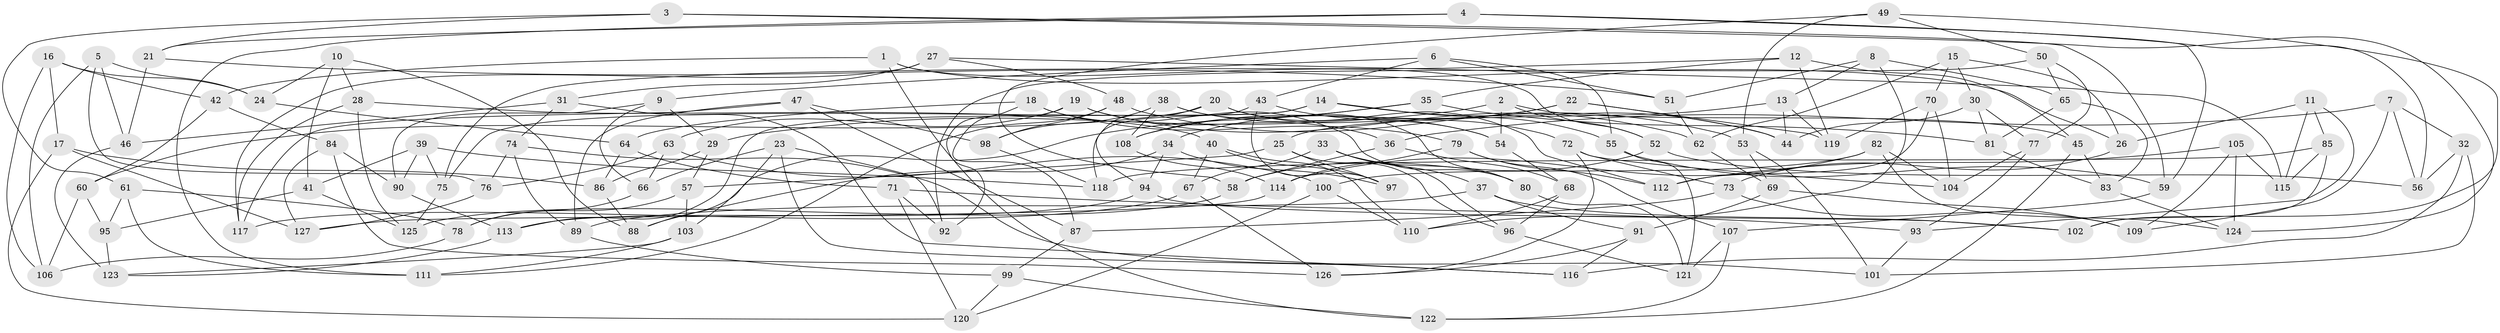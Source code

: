 // Generated by graph-tools (version 1.1) at 2025/38/03/09/25 02:38:08]
// undirected, 127 vertices, 254 edges
graph export_dot {
graph [start="1"]
  node [color=gray90,style=filled];
  1;
  2;
  3;
  4;
  5;
  6;
  7;
  8;
  9;
  10;
  11;
  12;
  13;
  14;
  15;
  16;
  17;
  18;
  19;
  20;
  21;
  22;
  23;
  24;
  25;
  26;
  27;
  28;
  29;
  30;
  31;
  32;
  33;
  34;
  35;
  36;
  37;
  38;
  39;
  40;
  41;
  42;
  43;
  44;
  45;
  46;
  47;
  48;
  49;
  50;
  51;
  52;
  53;
  54;
  55;
  56;
  57;
  58;
  59;
  60;
  61;
  62;
  63;
  64;
  65;
  66;
  67;
  68;
  69;
  70;
  71;
  72;
  73;
  74;
  75;
  76;
  77;
  78;
  79;
  80;
  81;
  82;
  83;
  84;
  85;
  86;
  87;
  88;
  89;
  90;
  91;
  92;
  93;
  94;
  95;
  96;
  97;
  98;
  99;
  100;
  101;
  102;
  103;
  104;
  105;
  106;
  107;
  108;
  109;
  110;
  111;
  112;
  113;
  114;
  115;
  116;
  117;
  118;
  119;
  120;
  121;
  122;
  123;
  124;
  125;
  126;
  127;
  1 -- 122;
  1 -- 42;
  1 -- 52;
  1 -- 26;
  2 -- 54;
  2 -- 45;
  2 -- 29;
  2 -- 52;
  3 -- 61;
  3 -- 124;
  3 -- 21;
  3 -- 59;
  4 -- 56;
  4 -- 59;
  4 -- 21;
  4 -- 111;
  5 -- 24;
  5 -- 46;
  5 -- 106;
  5 -- 76;
  6 -- 43;
  6 -- 51;
  6 -- 55;
  6 -- 9;
  7 -- 109;
  7 -- 56;
  7 -- 32;
  7 -- 36;
  8 -- 65;
  8 -- 51;
  8 -- 110;
  8 -- 13;
  9 -- 90;
  9 -- 29;
  9 -- 66;
  10 -- 41;
  10 -- 28;
  10 -- 88;
  10 -- 24;
  11 -- 93;
  11 -- 115;
  11 -- 85;
  11 -- 26;
  12 -- 119;
  12 -- 75;
  12 -- 45;
  12 -- 35;
  13 -- 44;
  13 -- 119;
  13 -- 25;
  14 -- 75;
  14 -- 55;
  14 -- 44;
  14 -- 113;
  15 -- 26;
  15 -- 30;
  15 -- 70;
  15 -- 62;
  16 -- 42;
  16 -- 24;
  16 -- 106;
  16 -- 17;
  17 -- 86;
  17 -- 120;
  17 -- 127;
  18 -- 64;
  18 -- 80;
  18 -- 92;
  18 -- 79;
  19 -- 63;
  19 -- 62;
  19 -- 87;
  19 -- 36;
  20 -- 112;
  20 -- 94;
  20 -- 54;
  20 -- 60;
  21 -- 46;
  21 -- 51;
  22 -- 119;
  22 -- 44;
  22 -- 34;
  22 -- 108;
  23 -- 116;
  23 -- 103;
  23 -- 92;
  23 -- 66;
  24 -- 64;
  25 -- 57;
  25 -- 97;
  25 -- 96;
  26 -- 73;
  27 -- 117;
  27 -- 31;
  27 -- 48;
  27 -- 115;
  28 -- 40;
  28 -- 125;
  28 -- 117;
  29 -- 57;
  29 -- 86;
  30 -- 77;
  30 -- 44;
  30 -- 81;
  31 -- 46;
  31 -- 116;
  31 -- 74;
  32 -- 56;
  32 -- 101;
  32 -- 116;
  33 -- 80;
  33 -- 67;
  33 -- 96;
  33 -- 37;
  34 -- 88;
  34 -- 97;
  34 -- 94;
  35 -- 108;
  35 -- 81;
  35 -- 88;
  36 -- 58;
  36 -- 68;
  37 -- 89;
  37 -- 102;
  37 -- 91;
  38 -- 98;
  38 -- 108;
  38 -- 80;
  38 -- 54;
  39 -- 118;
  39 -- 75;
  39 -- 90;
  39 -- 41;
  40 -- 97;
  40 -- 67;
  40 -- 110;
  41 -- 95;
  41 -- 125;
  42 -- 60;
  42 -- 84;
  43 -- 72;
  43 -- 118;
  43 -- 97;
  45 -- 83;
  45 -- 122;
  46 -- 123;
  47 -- 87;
  47 -- 117;
  47 -- 98;
  47 -- 89;
  48 -- 98;
  48 -- 53;
  48 -- 111;
  49 -- 102;
  49 -- 58;
  49 -- 53;
  49 -- 50;
  50 -- 92;
  50 -- 65;
  50 -- 77;
  51 -- 62;
  52 -- 56;
  52 -- 58;
  53 -- 101;
  53 -- 69;
  54 -- 68;
  55 -- 121;
  55 -- 59;
  57 -- 78;
  57 -- 103;
  58 -- 125;
  59 -- 107;
  60 -- 95;
  60 -- 106;
  61 -- 111;
  61 -- 95;
  61 -- 78;
  62 -- 69;
  63 -- 66;
  63 -- 76;
  63 -- 100;
  64 -- 71;
  64 -- 86;
  65 -- 81;
  65 -- 83;
  66 -- 78;
  67 -- 117;
  67 -- 126;
  68 -- 96;
  68 -- 110;
  69 -- 91;
  69 -- 109;
  70 -- 119;
  70 -- 112;
  70 -- 104;
  71 -- 92;
  71 -- 93;
  71 -- 120;
  72 -- 104;
  72 -- 73;
  72 -- 126;
  73 -- 109;
  73 -- 87;
  74 -- 101;
  74 -- 76;
  74 -- 89;
  75 -- 125;
  76 -- 127;
  77 -- 104;
  77 -- 93;
  78 -- 106;
  79 -- 112;
  79 -- 114;
  79 -- 107;
  80 -- 121;
  81 -- 83;
  82 -- 104;
  82 -- 100;
  82 -- 114;
  82 -- 124;
  83 -- 124;
  84 -- 127;
  84 -- 126;
  84 -- 90;
  85 -- 102;
  85 -- 118;
  85 -- 115;
  86 -- 88;
  87 -- 99;
  89 -- 99;
  90 -- 113;
  91 -- 126;
  91 -- 116;
  93 -- 101;
  94 -- 102;
  94 -- 113;
  95 -- 123;
  96 -- 121;
  98 -- 118;
  99 -- 120;
  99 -- 122;
  100 -- 120;
  100 -- 110;
  103 -- 123;
  103 -- 111;
  105 -- 112;
  105 -- 115;
  105 -- 124;
  105 -- 109;
  107 -- 121;
  107 -- 122;
  108 -- 114;
  113 -- 123;
  114 -- 127;
}
